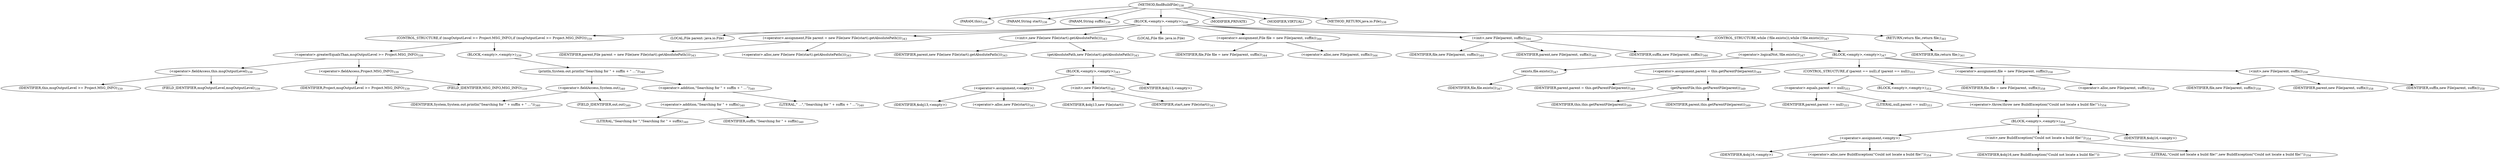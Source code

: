digraph "findBuildFile" {  
"801" [label = <(METHOD,findBuildFile)<SUB>338</SUB>> ]
"16" [label = <(PARAM,this)<SUB>338</SUB>> ]
"802" [label = <(PARAM,String start)<SUB>338</SUB>> ]
"803" [label = <(PARAM,String suffix)<SUB>338</SUB>> ]
"804" [label = <(BLOCK,&lt;empty&gt;,&lt;empty&gt;)<SUB>338</SUB>> ]
"805" [label = <(CONTROL_STRUCTURE,if (msgOutputLevel &gt;= Project.MSG_INFO),if (msgOutputLevel &gt;= Project.MSG_INFO))<SUB>339</SUB>> ]
"806" [label = <(&lt;operator&gt;.greaterEqualsThan,msgOutputLevel &gt;= Project.MSG_INFO)<SUB>339</SUB>> ]
"807" [label = <(&lt;operator&gt;.fieldAccess,this.msgOutputLevel)<SUB>339</SUB>> ]
"808" [label = <(IDENTIFIER,this,msgOutputLevel &gt;= Project.MSG_INFO)<SUB>339</SUB>> ]
"809" [label = <(FIELD_IDENTIFIER,msgOutputLevel,msgOutputLevel)<SUB>339</SUB>> ]
"810" [label = <(&lt;operator&gt;.fieldAccess,Project.MSG_INFO)<SUB>339</SUB>> ]
"811" [label = <(IDENTIFIER,Project,msgOutputLevel &gt;= Project.MSG_INFO)<SUB>339</SUB>> ]
"812" [label = <(FIELD_IDENTIFIER,MSG_INFO,MSG_INFO)<SUB>339</SUB>> ]
"813" [label = <(BLOCK,&lt;empty&gt;,&lt;empty&gt;)<SUB>339</SUB>> ]
"814" [label = <(println,System.out.println(&quot;Searching for &quot; + suffix + &quot; ...&quot;))<SUB>340</SUB>> ]
"815" [label = <(&lt;operator&gt;.fieldAccess,System.out)<SUB>340</SUB>> ]
"816" [label = <(IDENTIFIER,System,System.out.println(&quot;Searching for &quot; + suffix + &quot; ...&quot;))<SUB>340</SUB>> ]
"817" [label = <(FIELD_IDENTIFIER,out,out)<SUB>340</SUB>> ]
"818" [label = <(&lt;operator&gt;.addition,&quot;Searching for &quot; + suffix + &quot; ...&quot;)<SUB>340</SUB>> ]
"819" [label = <(&lt;operator&gt;.addition,&quot;Searching for &quot; + suffix)<SUB>340</SUB>> ]
"820" [label = <(LITERAL,&quot;Searching for &quot;,&quot;Searching for &quot; + suffix)<SUB>340</SUB>> ]
"821" [label = <(IDENTIFIER,suffix,&quot;Searching for &quot; + suffix)<SUB>340</SUB>> ]
"822" [label = <(LITERAL,&quot; ...&quot;,&quot;Searching for &quot; + suffix + &quot; ...&quot;)<SUB>340</SUB>> ]
"12" [label = <(LOCAL,File parent: java.io.File)> ]
"823" [label = <(&lt;operator&gt;.assignment,File parent = new File(new File(start).getAbsolutePath()))<SUB>343</SUB>> ]
"824" [label = <(IDENTIFIER,parent,File parent = new File(new File(start).getAbsolutePath()))<SUB>343</SUB>> ]
"825" [label = <(&lt;operator&gt;.alloc,new File(new File(start).getAbsolutePath()))<SUB>343</SUB>> ]
"826" [label = <(&lt;init&gt;,new File(new File(start).getAbsolutePath()))<SUB>343</SUB>> ]
"11" [label = <(IDENTIFIER,parent,new File(new File(start).getAbsolutePath()))<SUB>343</SUB>> ]
"827" [label = <(getAbsolutePath,new File(start).getAbsolutePath())<SUB>343</SUB>> ]
"828" [label = <(BLOCK,&lt;empty&gt;,&lt;empty&gt;)<SUB>343</SUB>> ]
"829" [label = <(&lt;operator&gt;.assignment,&lt;empty&gt;)> ]
"830" [label = <(IDENTIFIER,$obj13,&lt;empty&gt;)> ]
"831" [label = <(&lt;operator&gt;.alloc,new File(start))<SUB>343</SUB>> ]
"832" [label = <(&lt;init&gt;,new File(start))<SUB>343</SUB>> ]
"833" [label = <(IDENTIFIER,$obj13,new File(start))> ]
"834" [label = <(IDENTIFIER,start,new File(start))<SUB>343</SUB>> ]
"835" [label = <(IDENTIFIER,$obj13,&lt;empty&gt;)> ]
"14" [label = <(LOCAL,File file: java.io.File)> ]
"836" [label = <(&lt;operator&gt;.assignment,File file = new File(parent, suffix))<SUB>344</SUB>> ]
"837" [label = <(IDENTIFIER,file,File file = new File(parent, suffix))<SUB>344</SUB>> ]
"838" [label = <(&lt;operator&gt;.alloc,new File(parent, suffix))<SUB>344</SUB>> ]
"839" [label = <(&lt;init&gt;,new File(parent, suffix))<SUB>344</SUB>> ]
"13" [label = <(IDENTIFIER,file,new File(parent, suffix))<SUB>344</SUB>> ]
"840" [label = <(IDENTIFIER,parent,new File(parent, suffix))<SUB>344</SUB>> ]
"841" [label = <(IDENTIFIER,suffix,new File(parent, suffix))<SUB>344</SUB>> ]
"842" [label = <(CONTROL_STRUCTURE,while (!file.exists()),while (!file.exists()))<SUB>347</SUB>> ]
"843" [label = <(&lt;operator&gt;.logicalNot,!file.exists())<SUB>347</SUB>> ]
"844" [label = <(exists,file.exists())<SUB>347</SUB>> ]
"845" [label = <(IDENTIFIER,file,file.exists())<SUB>347</SUB>> ]
"846" [label = <(BLOCK,&lt;empty&gt;,&lt;empty&gt;)<SUB>347</SUB>> ]
"847" [label = <(&lt;operator&gt;.assignment,parent = this.getParentFile(parent))<SUB>349</SUB>> ]
"848" [label = <(IDENTIFIER,parent,parent = this.getParentFile(parent))<SUB>349</SUB>> ]
"849" [label = <(getParentFile,this.getParentFile(parent))<SUB>349</SUB>> ]
"15" [label = <(IDENTIFIER,this,this.getParentFile(parent))<SUB>349</SUB>> ]
"850" [label = <(IDENTIFIER,parent,this.getParentFile(parent))<SUB>349</SUB>> ]
"851" [label = <(CONTROL_STRUCTURE,if (parent == null),if (parent == null))<SUB>353</SUB>> ]
"852" [label = <(&lt;operator&gt;.equals,parent == null)<SUB>353</SUB>> ]
"853" [label = <(IDENTIFIER,parent,parent == null)<SUB>353</SUB>> ]
"854" [label = <(LITERAL,null,parent == null)<SUB>353</SUB>> ]
"855" [label = <(BLOCK,&lt;empty&gt;,&lt;empty&gt;)<SUB>353</SUB>> ]
"856" [label = <(&lt;operator&gt;.throw,throw new BuildException(&quot;Could not locate a build file!&quot;);)<SUB>354</SUB>> ]
"857" [label = <(BLOCK,&lt;empty&gt;,&lt;empty&gt;)<SUB>354</SUB>> ]
"858" [label = <(&lt;operator&gt;.assignment,&lt;empty&gt;)> ]
"859" [label = <(IDENTIFIER,$obj16,&lt;empty&gt;)> ]
"860" [label = <(&lt;operator&gt;.alloc,new BuildException(&quot;Could not locate a build file!&quot;))<SUB>354</SUB>> ]
"861" [label = <(&lt;init&gt;,new BuildException(&quot;Could not locate a build file!&quot;))<SUB>354</SUB>> ]
"862" [label = <(IDENTIFIER,$obj16,new BuildException(&quot;Could not locate a build file!&quot;))> ]
"863" [label = <(LITERAL,&quot;Could not locate a build file!&quot;,new BuildException(&quot;Could not locate a build file!&quot;))<SUB>354</SUB>> ]
"864" [label = <(IDENTIFIER,$obj16,&lt;empty&gt;)> ]
"865" [label = <(&lt;operator&gt;.assignment,file = new File(parent, suffix))<SUB>358</SUB>> ]
"866" [label = <(IDENTIFIER,file,file = new File(parent, suffix))<SUB>358</SUB>> ]
"867" [label = <(&lt;operator&gt;.alloc,new File(parent, suffix))<SUB>358</SUB>> ]
"868" [label = <(&lt;init&gt;,new File(parent, suffix))<SUB>358</SUB>> ]
"17" [label = <(IDENTIFIER,file,new File(parent, suffix))<SUB>358</SUB>> ]
"869" [label = <(IDENTIFIER,parent,new File(parent, suffix))<SUB>358</SUB>> ]
"870" [label = <(IDENTIFIER,suffix,new File(parent, suffix))<SUB>358</SUB>> ]
"871" [label = <(RETURN,return file;,return file;)<SUB>361</SUB>> ]
"872" [label = <(IDENTIFIER,file,return file;)<SUB>361</SUB>> ]
"873" [label = <(MODIFIER,PRIVATE)> ]
"874" [label = <(MODIFIER,VIRTUAL)> ]
"875" [label = <(METHOD_RETURN,java.io.File)<SUB>338</SUB>> ]
  "801" -> "16" 
  "801" -> "802" 
  "801" -> "803" 
  "801" -> "804" 
  "801" -> "873" 
  "801" -> "874" 
  "801" -> "875" 
  "804" -> "805" 
  "804" -> "12" 
  "804" -> "823" 
  "804" -> "826" 
  "804" -> "14" 
  "804" -> "836" 
  "804" -> "839" 
  "804" -> "842" 
  "804" -> "871" 
  "805" -> "806" 
  "805" -> "813" 
  "806" -> "807" 
  "806" -> "810" 
  "807" -> "808" 
  "807" -> "809" 
  "810" -> "811" 
  "810" -> "812" 
  "813" -> "814" 
  "814" -> "815" 
  "814" -> "818" 
  "815" -> "816" 
  "815" -> "817" 
  "818" -> "819" 
  "818" -> "822" 
  "819" -> "820" 
  "819" -> "821" 
  "823" -> "824" 
  "823" -> "825" 
  "826" -> "11" 
  "826" -> "827" 
  "827" -> "828" 
  "828" -> "829" 
  "828" -> "832" 
  "828" -> "835" 
  "829" -> "830" 
  "829" -> "831" 
  "832" -> "833" 
  "832" -> "834" 
  "836" -> "837" 
  "836" -> "838" 
  "839" -> "13" 
  "839" -> "840" 
  "839" -> "841" 
  "842" -> "843" 
  "842" -> "846" 
  "843" -> "844" 
  "844" -> "845" 
  "846" -> "847" 
  "846" -> "851" 
  "846" -> "865" 
  "846" -> "868" 
  "847" -> "848" 
  "847" -> "849" 
  "849" -> "15" 
  "849" -> "850" 
  "851" -> "852" 
  "851" -> "855" 
  "852" -> "853" 
  "852" -> "854" 
  "855" -> "856" 
  "856" -> "857" 
  "857" -> "858" 
  "857" -> "861" 
  "857" -> "864" 
  "858" -> "859" 
  "858" -> "860" 
  "861" -> "862" 
  "861" -> "863" 
  "865" -> "866" 
  "865" -> "867" 
  "868" -> "17" 
  "868" -> "869" 
  "868" -> "870" 
  "871" -> "872" 
}
